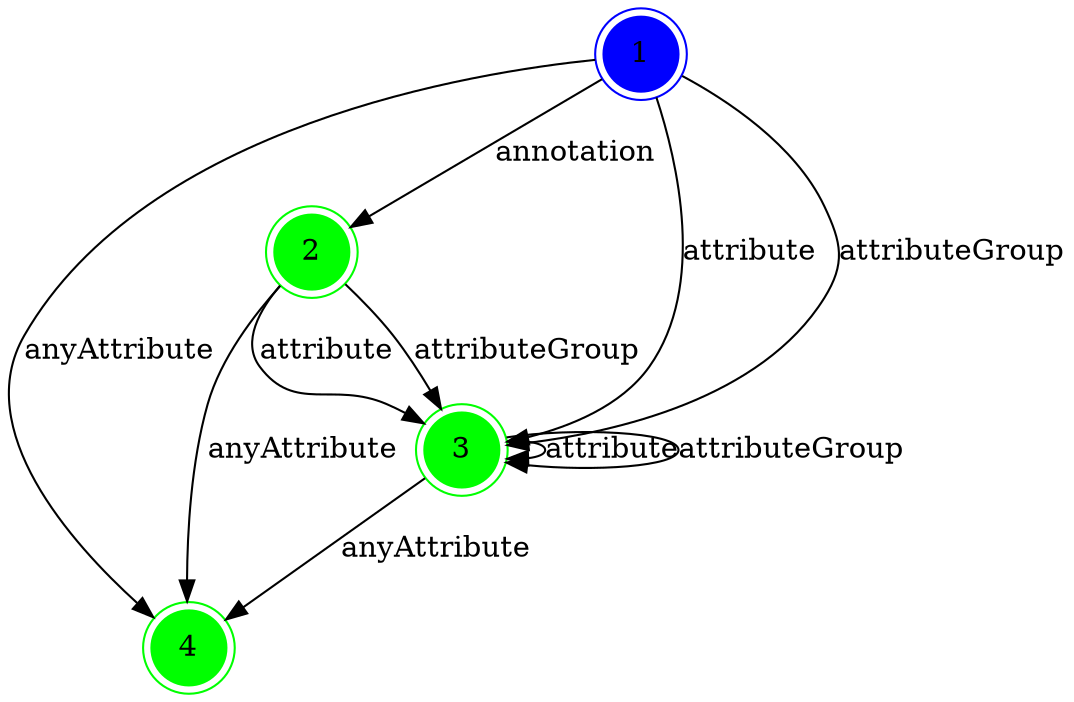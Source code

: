 digraph NamedAttributeGroup {
  mindist = 2.0
  1 -> 2 [label="annotation"]
  1 -> 4 [label="anyAttribute"]
  1 -> 3 [label="attribute"]
  1 -> 3 [label="attributeGroup"]
  2 -> 4 [label="anyAttribute"]
  2 -> 3 [label="attribute"]
  2 -> 3 [label="attributeGroup"]
  3 -> 4 [label="anyAttribute"]
  3 -> 3 [label="attribute"]
  3 -> 3 [label="attributeGroup"]
  1 [shape=doublecircle, style=filled, color=blue]
  2 [shape=doublecircle, style=filled, color=green]
  3 [shape=doublecircle, style=filled, color=green]
  4 [shape=doublecircle, style=filled, color=green]
}
